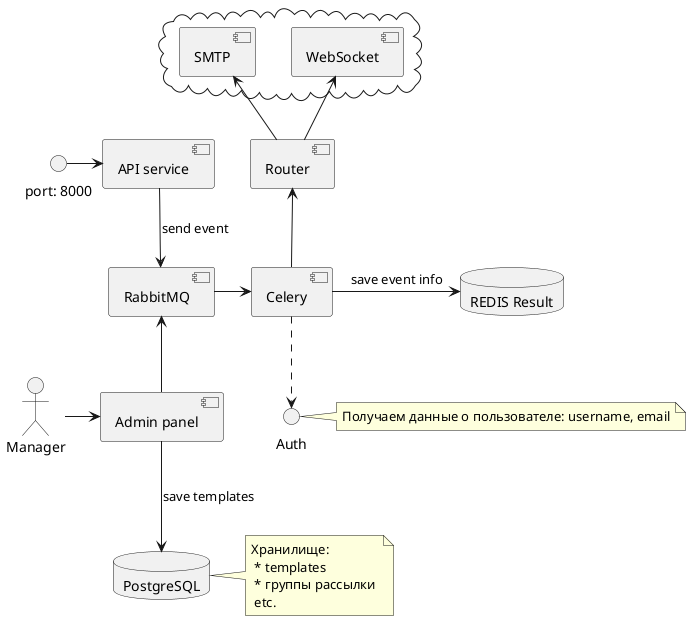 @startuml
'https://plantuml.com/component-diagram

interface "port: 8000" as P
interface "Auth" as A
database "REDIS Result" as RDB
database "PostgreSQL" as PSQL
actor Manager
cloud {
    [SMTP]
    [WebSocket]
}

Manager -right-> [Admin panel]
[Admin panel] -up-> [RabbitMQ]

[RabbitMQ] -> [Celery]
[Celery] -> RDB : save event info
[Celery] -up-> [Router]
[Router] -up-> [WebSocket]
[Router] -up-> [SMTP]

[Celery] .down.> A

[Admin panel] -down-> PSQL : save templates

[API service] <-left- P
[API service] -down-> [RabbitMQ] : send event

note right of PSQL : Хранилище: \n * templates \n * группы рассылки \n etc.
note right of A : Получаем данные о пользователе: username, email

@enduml